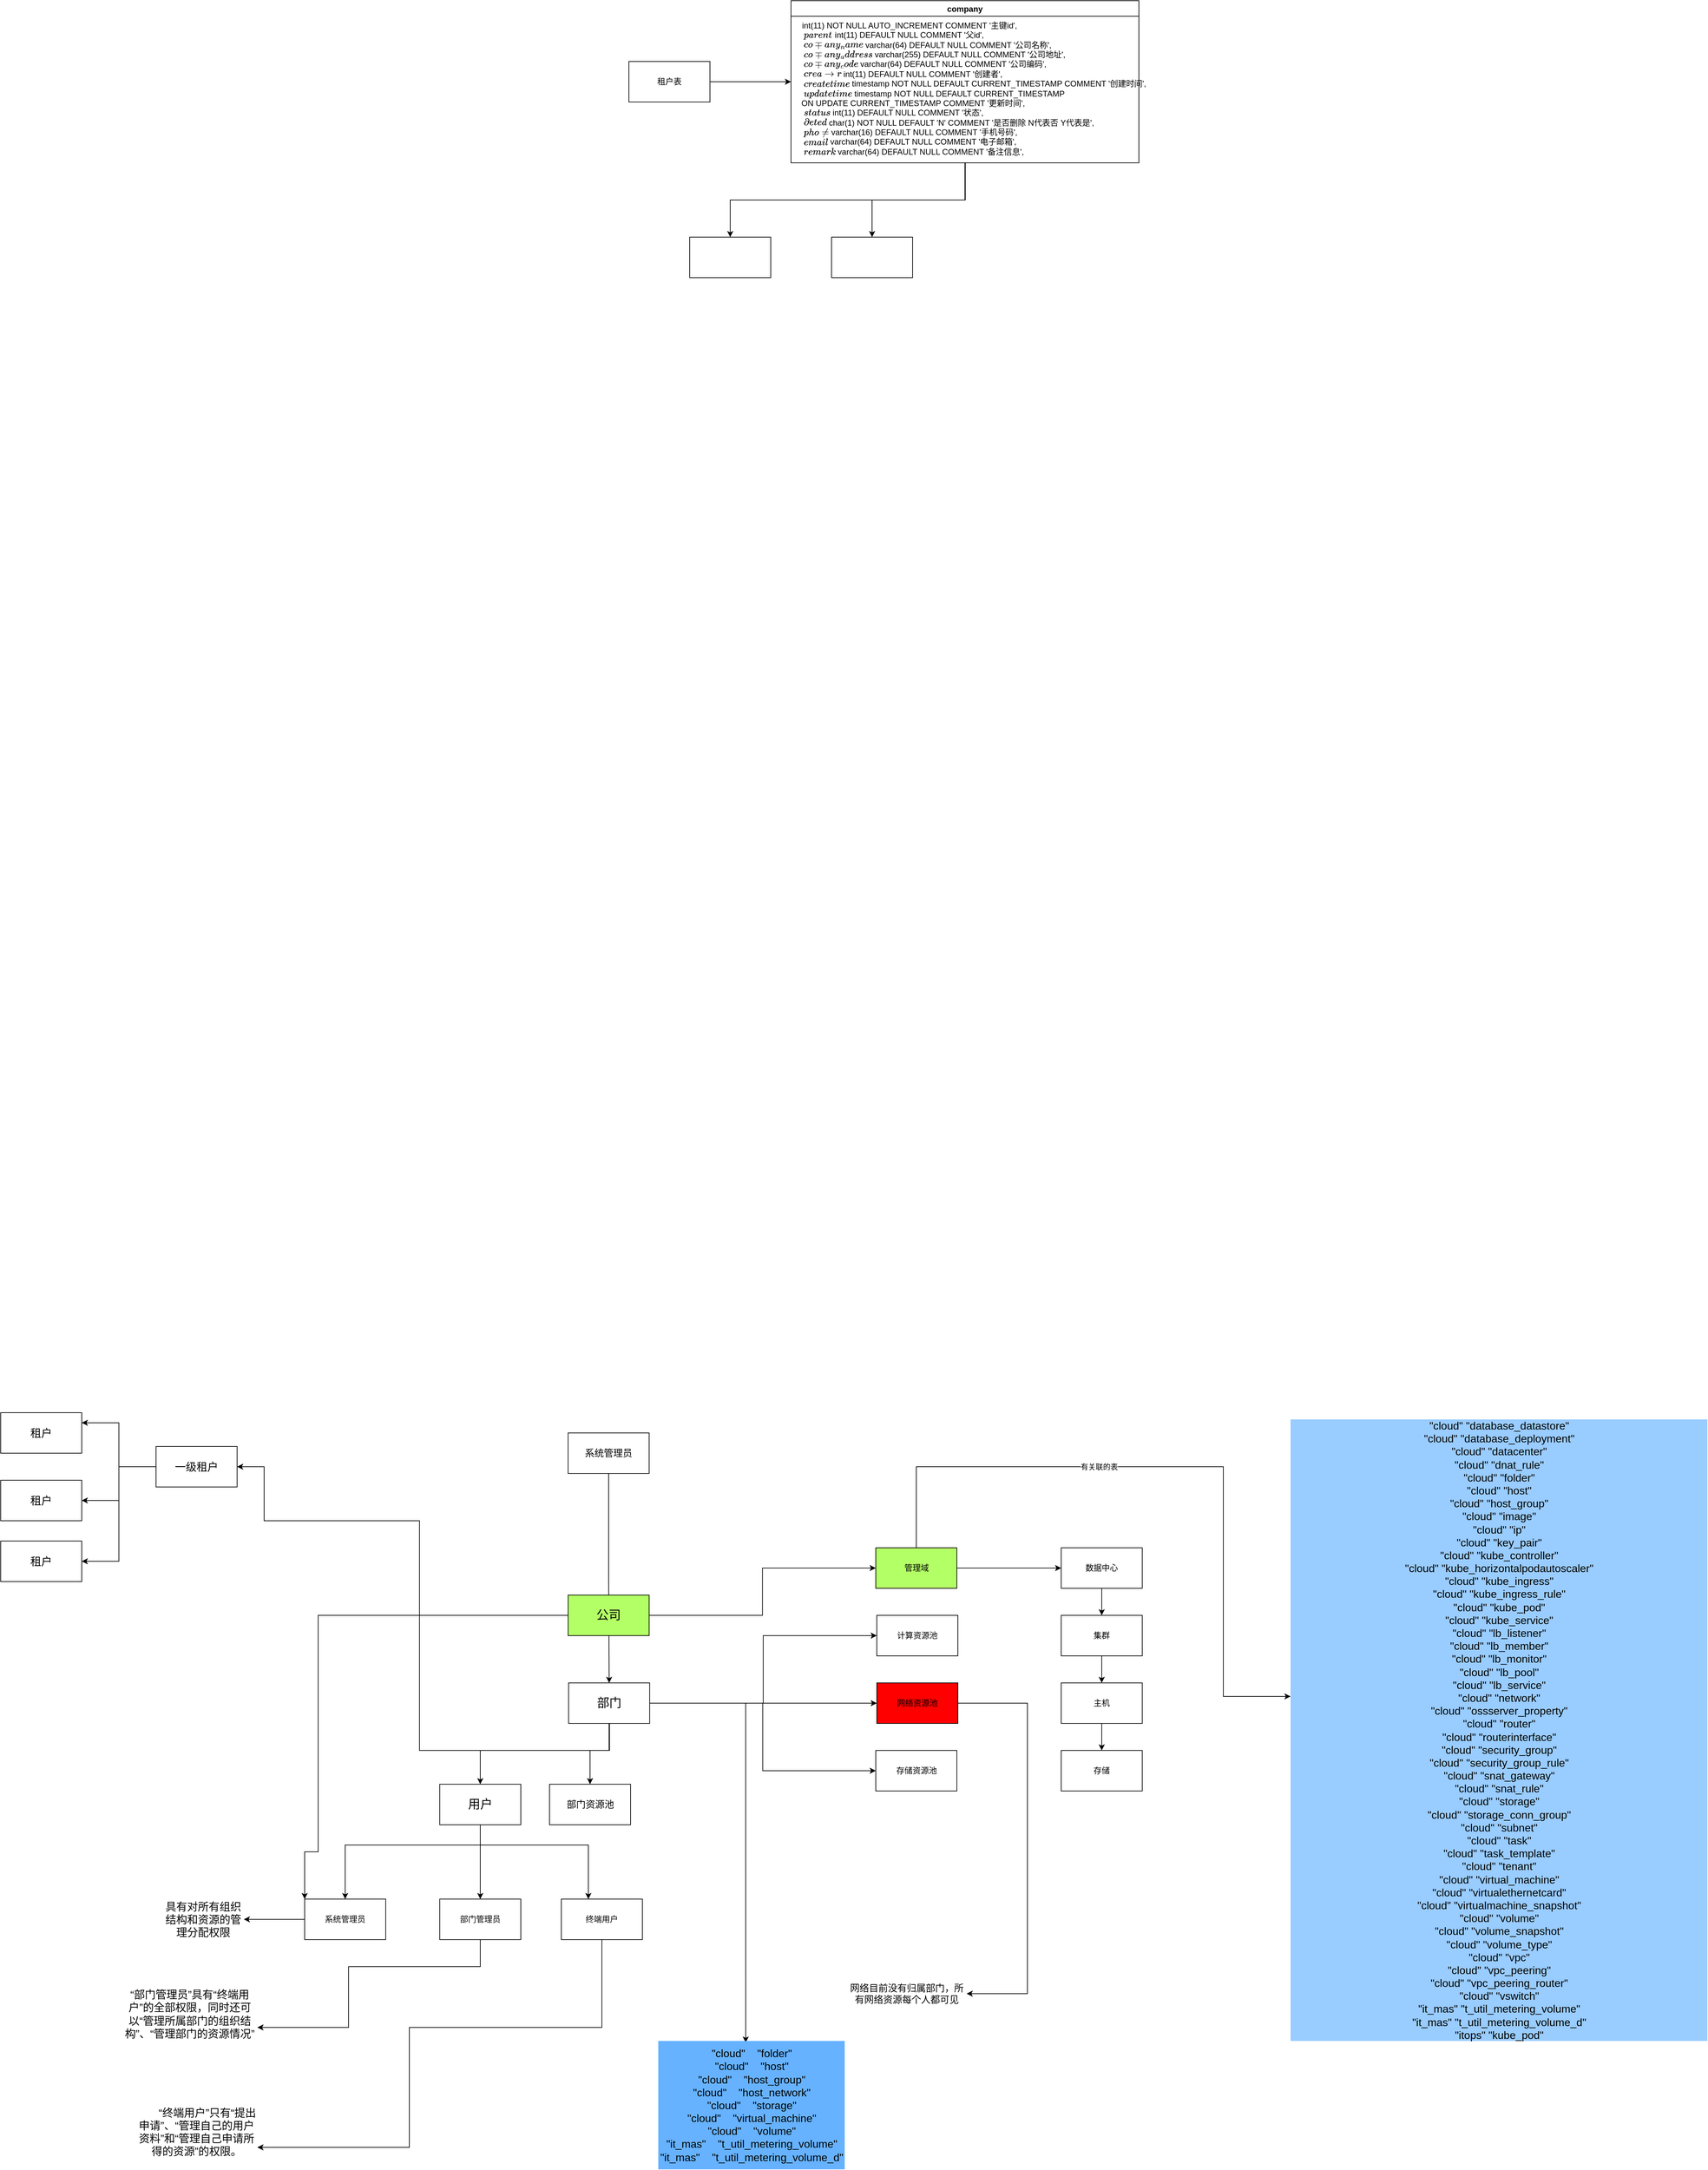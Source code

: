<mxfile version="14.7.0" type="github">
  <diagram id="R2lEEEUBdFMjLlhIrx00" name="Page-1">
    <mxGraphModel dx="1938" dy="468" grid="1" gridSize="10" guides="1" tooltips="1" connect="1" arrows="1" fold="1" page="1" pageScale="1" pageWidth="850" pageHeight="1100" math="0" shadow="0" extFonts="Permanent Marker^https://fonts.googleapis.com/css?family=Permanent+Marker">
      <root>
        <mxCell id="0" />
        <mxCell id="1" parent="0" />
        <mxCell id="pXQBkddNSyyuoPudk7qJ-2" style="edgeStyle=orthogonalEdgeStyle;rounded=0;orthogonalLoop=1;jettySize=auto;html=1;" edge="1" parent="1" source="pXQBkddNSyyuoPudk7qJ-1">
          <mxGeometry relative="1" as="geometry">
            <mxPoint x="330" y="120" as="targetPoint" />
          </mxGeometry>
        </mxCell>
        <mxCell id="pXQBkddNSyyuoPudk7qJ-1" value="租户表" style="rounded=0;whiteSpace=wrap;html=1;" vertex="1" parent="1">
          <mxGeometry x="90" y="90" width="120" height="60" as="geometry" />
        </mxCell>
        <mxCell id="pXQBkddNSyyuoPudk7qJ-8" style="edgeStyle=orthogonalEdgeStyle;rounded=0;orthogonalLoop=1;jettySize=auto;html=1;" edge="1" parent="1" source="pXQBkddNSyyuoPudk7qJ-4" target="pXQBkddNSyyuoPudk7qJ-7">
          <mxGeometry relative="1" as="geometry" />
        </mxCell>
        <mxCell id="pXQBkddNSyyuoPudk7qJ-9" style="edgeStyle=orthogonalEdgeStyle;rounded=0;orthogonalLoop=1;jettySize=auto;html=1;exitX=0.25;exitY=1;exitDx=0;exitDy=0;" edge="1" parent="1" source="pXQBkddNSyyuoPudk7qJ-4" target="pXQBkddNSyyuoPudk7qJ-6">
          <mxGeometry relative="1" as="geometry">
            <Array as="points">
              <mxPoint x="588" y="240" />
              <mxPoint x="588" y="295" />
              <mxPoint x="240" y="295" />
            </Array>
          </mxGeometry>
        </mxCell>
        <mxCell id="pXQBkddNSyyuoPudk7qJ-4" value="company" style="swimlane;" vertex="1" parent="1">
          <mxGeometry x="330" width="515" height="240" as="geometry" />
        </mxCell>
        <mxCell id="pXQBkddNSyyuoPudk7qJ-5" value="&lt;div&gt;`id` int(11) NOT NULL AUTO_INCREMENT COMMENT &#39;主键id&#39;,&lt;/div&gt;&lt;div&gt;&amp;nbsp; `parent_id` int(11) DEFAULT NULL COMMENT &#39;父id&#39;,&lt;/div&gt;&lt;div&gt;&amp;nbsp; `company_name` varchar(64) DEFAULT NULL COMMENT &#39;公司名称&#39;,&lt;/div&gt;&lt;div&gt;&amp;nbsp; `company_address` varchar(255) DEFAULT NULL COMMENT &#39;公司地址&#39;,&lt;/div&gt;&lt;div&gt;&amp;nbsp; `company_code` varchar(64) DEFAULT NULL COMMENT &#39;公司编码&#39;,&lt;/div&gt;&lt;div&gt;&amp;nbsp; `creator` int(11) DEFAULT NULL COMMENT &#39;创建者&#39;,&lt;/div&gt;&lt;div&gt;&amp;nbsp; `createtime` timestamp NOT NULL DEFAULT CURRENT_TIMESTAMP COMMENT &#39;创建时间&#39;,&lt;/div&gt;&lt;div&gt;&amp;nbsp; `updatetime` timestamp NOT NULL DEFAULT CURRENT_TIMESTAMP&lt;/div&gt;&lt;div&gt;&amp;nbsp;ON UPDATE CURRENT_TIMESTAMP COMMENT &#39;更新时间&#39;,&lt;/div&gt;&lt;div&gt;&amp;nbsp; `status` int(11) DEFAULT NULL COMMENT &#39;状态&#39;,&lt;/div&gt;&lt;div&gt;&amp;nbsp; `deleted` char(1) NOT NULL DEFAULT &#39;N&#39; COMMENT &#39;是否删除 N代表否 Y代表是&#39;,&lt;/div&gt;&lt;div&gt;&amp;nbsp; `phone` varchar(16) DEFAULT NULL COMMENT &#39;手机号码&#39;,&lt;/div&gt;&lt;div&gt;&amp;nbsp; `email` varchar(64) DEFAULT NULL COMMENT &#39;电子邮箱&#39;,&lt;/div&gt;&lt;div&gt;&amp;nbsp; `remark` varchar(64) DEFAULT NULL COMMENT &#39;备注信息&#39;,&lt;/div&gt;" style="text;html=1;align=left;verticalAlign=middle;resizable=0;points=[];autosize=1;strokeColor=none;" vertex="1" parent="pXQBkddNSyyuoPudk7qJ-4">
          <mxGeometry x="10" y="30" width="530" height="200" as="geometry" />
        </mxCell>
        <mxCell id="pXQBkddNSyyuoPudk7qJ-6" value="" style="rounded=0;whiteSpace=wrap;html=1;" vertex="1" parent="1">
          <mxGeometry x="180" y="350" width="120" height="60" as="geometry" />
        </mxCell>
        <mxCell id="pXQBkddNSyyuoPudk7qJ-7" value="" style="rounded=0;whiteSpace=wrap;html=1;" vertex="1" parent="1">
          <mxGeometry x="390" y="350" width="120" height="60" as="geometry" />
        </mxCell>
        <mxCell id="pXQBkddNSyyuoPudk7qJ-10" value="" style="edgeStyle=orthogonalEdgeStyle;rounded=0;orthogonalLoop=1;jettySize=auto;html=1;elbow=vertical;" edge="1" parent="1" source="pXQBkddNSyyuoPudk7qJ-17" target="pXQBkddNSyyuoPudk7qJ-21">
          <mxGeometry relative="1" as="geometry">
            <Array as="points">
              <mxPoint x="61" y="2590" />
              <mxPoint x="-130" y="2590" />
            </Array>
          </mxGeometry>
        </mxCell>
        <mxCell id="pXQBkddNSyyuoPudk7qJ-11" style="edgeStyle=orthogonalEdgeStyle;rounded=0;orthogonalLoop=1;jettySize=auto;html=1;entryX=0.5;entryY=0;entryDx=0;entryDy=0;" edge="1" parent="1" source="pXQBkddNSyyuoPudk7qJ-17" target="pXQBkddNSyyuoPudk7qJ-22">
          <mxGeometry relative="1" as="geometry">
            <Array as="points">
              <mxPoint x="61" y="2590" />
              <mxPoint x="32" y="2590" />
            </Array>
          </mxGeometry>
        </mxCell>
        <mxCell id="pXQBkddNSyyuoPudk7qJ-12" style="edgeStyle=orthogonalEdgeStyle;rounded=0;orthogonalLoop=1;jettySize=auto;html=1;" edge="1" parent="1" target="pXQBkddNSyyuoPudk7qJ-23">
          <mxGeometry relative="1" as="geometry">
            <mxPoint x="61.25" y="2550" as="sourcePoint" />
            <Array as="points">
              <mxPoint x="61" y="2590" />
              <mxPoint x="-220" y="2590" />
              <mxPoint x="-220" y="2250" />
              <mxPoint x="-450" y="2250" />
              <mxPoint x="-450" y="2170" />
            </Array>
          </mxGeometry>
        </mxCell>
        <mxCell id="pXQBkddNSyyuoPudk7qJ-13" style="edgeStyle=orthogonalEdgeStyle;rounded=0;orthogonalLoop=1;jettySize=auto;html=1;entryX=0;entryY=0.5;entryDx=0;entryDy=0;" edge="1" parent="1" source="pXQBkddNSyyuoPudk7qJ-17" target="pXQBkddNSyyuoPudk7qJ-30">
          <mxGeometry relative="1" as="geometry" />
        </mxCell>
        <mxCell id="pXQBkddNSyyuoPudk7qJ-14" style="edgeStyle=orthogonalEdgeStyle;rounded=0;orthogonalLoop=1;jettySize=auto;html=1;entryX=0;entryY=0.5;entryDx=0;entryDy=0;" edge="1" parent="1" source="pXQBkddNSyyuoPudk7qJ-17" target="pXQBkddNSyyuoPudk7qJ-32">
          <mxGeometry relative="1" as="geometry" />
        </mxCell>
        <mxCell id="pXQBkddNSyyuoPudk7qJ-15" style="edgeStyle=orthogonalEdgeStyle;rounded=0;orthogonalLoop=1;jettySize=auto;html=1;entryX=0;entryY=0.5;entryDx=0;entryDy=0;" edge="1" parent="1" source="pXQBkddNSyyuoPudk7qJ-17" target="pXQBkddNSyyuoPudk7qJ-33">
          <mxGeometry relative="1" as="geometry" />
        </mxCell>
        <mxCell id="pXQBkddNSyyuoPudk7qJ-16" style="edgeStyle=orthogonalEdgeStyle;rounded=0;orthogonalLoop=1;jettySize=auto;html=1;entryX=0.469;entryY=0.013;entryDx=0;entryDy=0;entryPerimeter=0;" edge="1" parent="1" source="pXQBkddNSyyuoPudk7qJ-17" target="pXQBkddNSyyuoPudk7qJ-55">
          <mxGeometry relative="1" as="geometry" />
        </mxCell>
        <mxCell id="pXQBkddNSyyuoPudk7qJ-17" value="&lt;font style=&quot;font-size: 18px&quot;&gt;部门&lt;/font&gt;" style="rounded=0;whiteSpace=wrap;html=1;" vertex="1" parent="1">
          <mxGeometry x="0.75" y="2490" width="120" height="60" as="geometry" />
        </mxCell>
        <mxCell id="pXQBkddNSyyuoPudk7qJ-18" style="edgeStyle=orthogonalEdgeStyle;rounded=0;orthogonalLoop=1;jettySize=auto;html=1;" edge="1" parent="1" source="pXQBkddNSyyuoPudk7qJ-21" target="pXQBkddNSyyuoPudk7qJ-35">
          <mxGeometry relative="1" as="geometry">
            <Array as="points">
              <mxPoint x="-130" y="2730" />
              <mxPoint x="-330" y="2730" />
            </Array>
          </mxGeometry>
        </mxCell>
        <mxCell id="pXQBkddNSyyuoPudk7qJ-19" style="edgeStyle=orthogonalEdgeStyle;rounded=0;orthogonalLoop=1;jettySize=auto;html=1;" edge="1" parent="1" source="pXQBkddNSyyuoPudk7qJ-21" target="pXQBkddNSyyuoPudk7qJ-37">
          <mxGeometry relative="1" as="geometry" />
        </mxCell>
        <mxCell id="pXQBkddNSyyuoPudk7qJ-20" style="edgeStyle=orthogonalEdgeStyle;rounded=0;orthogonalLoop=1;jettySize=auto;html=1;" edge="1" parent="1" source="pXQBkddNSyyuoPudk7qJ-21" target="pXQBkddNSyyuoPudk7qJ-39">
          <mxGeometry relative="1" as="geometry">
            <Array as="points">
              <mxPoint x="-130" y="2730" />
              <mxPoint x="30" y="2730" />
            </Array>
          </mxGeometry>
        </mxCell>
        <mxCell id="pXQBkddNSyyuoPudk7qJ-21" value="&lt;font style=&quot;font-size: 18px&quot;&gt;用户&lt;/font&gt;" style="rounded=0;whiteSpace=wrap;html=1;" vertex="1" parent="1">
          <mxGeometry x="-190" y="2640" width="120" height="60" as="geometry" />
        </mxCell>
        <mxCell id="pXQBkddNSyyuoPudk7qJ-22" value="&lt;font style=&quot;font-size: 14px&quot;&gt;部门资源池&lt;/font&gt;" style="rounded=0;whiteSpace=wrap;html=1;" vertex="1" parent="1">
          <mxGeometry x="-27.5" y="2640" width="120" height="60" as="geometry" />
        </mxCell>
        <mxCell id="pXQBkddNSyyuoPudk7qJ-63" style="edgeStyle=orthogonalEdgeStyle;rounded=0;orthogonalLoop=1;jettySize=auto;html=1;entryX=1;entryY=0.5;entryDx=0;entryDy=0;" edge="1" parent="1" source="pXQBkddNSyyuoPudk7qJ-23" target="pXQBkddNSyyuoPudk7qJ-59">
          <mxGeometry relative="1" as="geometry" />
        </mxCell>
        <mxCell id="pXQBkddNSyyuoPudk7qJ-64" style="edgeStyle=orthogonalEdgeStyle;rounded=0;orthogonalLoop=1;jettySize=auto;html=1;entryX=1;entryY=0.25;entryDx=0;entryDy=0;" edge="1" parent="1" source="pXQBkddNSyyuoPudk7qJ-23" target="pXQBkddNSyyuoPudk7qJ-62">
          <mxGeometry relative="1" as="geometry" />
        </mxCell>
        <mxCell id="pXQBkddNSyyuoPudk7qJ-65" style="edgeStyle=orthogonalEdgeStyle;rounded=0;orthogonalLoop=1;jettySize=auto;html=1;entryX=1;entryY=0.5;entryDx=0;entryDy=0;" edge="1" parent="1" source="pXQBkddNSyyuoPudk7qJ-23" target="pXQBkddNSyyuoPudk7qJ-56">
          <mxGeometry relative="1" as="geometry" />
        </mxCell>
        <mxCell id="pXQBkddNSyyuoPudk7qJ-23" value="&lt;font size=&quot;3&quot;&gt;一级租户&lt;/font&gt;" style="rounded=0;whiteSpace=wrap;html=1;" vertex="1" parent="1">
          <mxGeometry x="-610" y="2140" width="120" height="60" as="geometry" />
        </mxCell>
        <mxCell id="pXQBkddNSyyuoPudk7qJ-24" value="" style="edgeStyle=orthogonalEdgeStyle;rounded=0;orthogonalLoop=1;jettySize=auto;html=1;" edge="1" parent="1" source="pXQBkddNSyyuoPudk7qJ-25" target="pXQBkddNSyyuoPudk7qJ-17">
          <mxGeometry relative="1" as="geometry" />
        </mxCell>
        <mxCell id="pXQBkddNSyyuoPudk7qJ-25" value="&lt;font style=&quot;font-size: 14px&quot;&gt;系统管理员&lt;/font&gt;" style="rounded=0;whiteSpace=wrap;html=1;" vertex="1" parent="1">
          <mxGeometry y="2120" width="120" height="60" as="geometry" />
        </mxCell>
        <mxCell id="pXQBkddNSyyuoPudk7qJ-26" style="edgeStyle=orthogonalEdgeStyle;rounded=0;orthogonalLoop=1;jettySize=auto;html=1;entryX=0;entryY=0.5;entryDx=0;entryDy=0;" edge="1" parent="1" source="pXQBkddNSyyuoPudk7qJ-29" target="pXQBkddNSyyuoPudk7qJ-47">
          <mxGeometry relative="1" as="geometry" />
        </mxCell>
        <mxCell id="pXQBkddNSyyuoPudk7qJ-27" style="edgeStyle=orthogonalEdgeStyle;rounded=0;orthogonalLoop=1;jettySize=auto;html=1;" edge="1" parent="1" source="pXQBkddNSyyuoPudk7qJ-29" target="pXQBkddNSyyuoPudk7qJ-53">
          <mxGeometry relative="1" as="geometry">
            <Array as="points">
              <mxPoint x="515" y="2170" />
              <mxPoint x="970" y="2170" />
              <mxPoint x="970" y="2510" />
            </Array>
          </mxGeometry>
        </mxCell>
        <mxCell id="pXQBkddNSyyuoPudk7qJ-28" value="有关联的表" style="edgeLabel;html=1;align=center;verticalAlign=middle;resizable=0;points=[];" vertex="1" connectable="0" parent="pXQBkddNSyyuoPudk7qJ-27">
          <mxGeometry x="-0.229" relative="1" as="geometry">
            <mxPoint x="-1" as="offset" />
          </mxGeometry>
        </mxCell>
        <mxCell id="pXQBkddNSyyuoPudk7qJ-29" value="管理域" style="rounded=0;whiteSpace=wrap;html=1;fillColor=#B3FF66;" vertex="1" parent="1">
          <mxGeometry x="455.5" y="2290" width="120" height="60" as="geometry" />
        </mxCell>
        <mxCell id="pXQBkddNSyyuoPudk7qJ-30" value="计算资源池" style="rounded=0;whiteSpace=wrap;html=1;" vertex="1" parent="1">
          <mxGeometry x="457" y="2390" width="120" height="60" as="geometry" />
        </mxCell>
        <mxCell id="pXQBkddNSyyuoPudk7qJ-31" style="edgeStyle=orthogonalEdgeStyle;rounded=0;orthogonalLoop=1;jettySize=auto;html=1;entryX=1;entryY=0.5;entryDx=0;entryDy=0;" edge="1" parent="1" source="pXQBkddNSyyuoPudk7qJ-32" target="pXQBkddNSyyuoPudk7qJ-54">
          <mxGeometry relative="1" as="geometry">
            <mxPoint x="491.0" y="2940" as="targetPoint" />
            <Array as="points">
              <mxPoint x="680" y="2520" />
              <mxPoint x="680" y="2950" />
            </Array>
          </mxGeometry>
        </mxCell>
        <mxCell id="pXQBkddNSyyuoPudk7qJ-32" value="网络资源池" style="rounded=0;whiteSpace=wrap;html=1;fillColor=#FF0000;" vertex="1" parent="1">
          <mxGeometry x="457" y="2490" width="120" height="60" as="geometry" />
        </mxCell>
        <mxCell id="pXQBkddNSyyuoPudk7qJ-33" value="存储资源池" style="rounded=0;whiteSpace=wrap;html=1;" vertex="1" parent="1">
          <mxGeometry x="455.5" y="2590" width="120" height="60" as="geometry" />
        </mxCell>
        <mxCell id="pXQBkddNSyyuoPudk7qJ-34" style="edgeStyle=orthogonalEdgeStyle;rounded=0;orthogonalLoop=1;jettySize=auto;html=1;" edge="1" parent="1" source="pXQBkddNSyyuoPudk7qJ-35" target="pXQBkddNSyyuoPudk7qJ-40">
          <mxGeometry relative="1" as="geometry" />
        </mxCell>
        <mxCell id="pXQBkddNSyyuoPudk7qJ-35" value="系统管理员" style="rounded=0;whiteSpace=wrap;html=1;" vertex="1" parent="1">
          <mxGeometry x="-390" y="2810" width="120" height="60" as="geometry" />
        </mxCell>
        <mxCell id="pXQBkddNSyyuoPudk7qJ-36" style="edgeStyle=orthogonalEdgeStyle;rounded=0;orthogonalLoop=1;jettySize=auto;html=1;entryX=1;entryY=0.75;entryDx=0;entryDy=0;" edge="1" parent="1" source="pXQBkddNSyyuoPudk7qJ-37" target="pXQBkddNSyyuoPudk7qJ-41">
          <mxGeometry relative="1" as="geometry">
            <Array as="points">
              <mxPoint x="-130" y="2910" />
              <mxPoint x="-325" y="2910" />
              <mxPoint x="-325" y="3000" />
            </Array>
          </mxGeometry>
        </mxCell>
        <mxCell id="pXQBkddNSyyuoPudk7qJ-37" value="部门管理员" style="rounded=0;whiteSpace=wrap;html=1;" vertex="1" parent="1">
          <mxGeometry x="-190" y="2810" width="120" height="60" as="geometry" />
        </mxCell>
        <mxCell id="pXQBkddNSyyuoPudk7qJ-38" style="edgeStyle=orthogonalEdgeStyle;rounded=0;orthogonalLoop=1;jettySize=auto;html=1;entryX=1;entryY=0.75;entryDx=0;entryDy=0;" edge="1" parent="1" source="pXQBkddNSyyuoPudk7qJ-39" target="pXQBkddNSyyuoPudk7qJ-42">
          <mxGeometry relative="1" as="geometry">
            <Array as="points">
              <mxPoint x="50" y="3000" />
              <mxPoint x="-235" y="3000" />
              <mxPoint x="-235" y="3177" />
            </Array>
          </mxGeometry>
        </mxCell>
        <mxCell id="pXQBkddNSyyuoPudk7qJ-39" value="终端用户" style="rounded=0;whiteSpace=wrap;html=1;" vertex="1" parent="1">
          <mxGeometry x="-10" y="2810" width="120" height="60" as="geometry" />
        </mxCell>
        <mxCell id="pXQBkddNSyyuoPudk7qJ-40" value="&lt;span style=&quot;font-size: 12.0pt&quot;&gt;具有对所有组织结构和资源的管理分配权限&lt;/span&gt;" style="text;html=1;strokeColor=none;fillColor=none;align=center;verticalAlign=middle;whiteSpace=wrap;rounded=0;" vertex="1" parent="1">
          <mxGeometry x="-600" y="2820" width="120" height="40" as="geometry" />
        </mxCell>
        <mxCell id="pXQBkddNSyyuoPudk7qJ-41" value="&lt;span style=&quot;font-size: 12.0pt&quot;&gt;“部门管理员”具有“终端用户”的全部权限，同时还可以“管理所属部门的组织结构”、“管理部门的资源情况”&lt;/span&gt;" style="text;html=1;strokeColor=none;fillColor=none;align=center;verticalAlign=middle;whiteSpace=wrap;rounded=0;" vertex="1" parent="1">
          <mxGeometry x="-660" y="2940" width="200" height="80" as="geometry" />
        </mxCell>
        <mxCell id="pXQBkddNSyyuoPudk7qJ-42" value="&lt;p class=&quot;MsoNormal&quot; style=&quot;text-indent: 24.0pt ; line-height: 150%&quot;&gt;&lt;span&gt;&lt;font style=&quot;font-size: 16px&quot;&gt;“终端用户”只有“提出申请”、“管理自己的用户资料”和“管理自己申请所得的资源”的权限。&lt;/font&gt;&lt;/span&gt;&lt;span lang=&quot;EN-US&quot;&gt;&lt;/span&gt;&lt;/p&gt;" style="text;html=1;strokeColor=none;fillColor=none;align=center;verticalAlign=middle;whiteSpace=wrap;rounded=0;" vertex="1" parent="1">
          <mxGeometry x="-640" y="3110" width="180" height="90" as="geometry" />
        </mxCell>
        <mxCell id="pXQBkddNSyyuoPudk7qJ-43" style="edgeStyle=orthogonalEdgeStyle;rounded=0;orthogonalLoop=1;jettySize=auto;html=1;entryX=0;entryY=0.5;entryDx=0;entryDy=0;" edge="1" parent="1" source="pXQBkddNSyyuoPudk7qJ-45" target="pXQBkddNSyyuoPudk7qJ-29">
          <mxGeometry relative="1" as="geometry" />
        </mxCell>
        <mxCell id="pXQBkddNSyyuoPudk7qJ-44" style="edgeStyle=orthogonalEdgeStyle;rounded=0;orthogonalLoop=1;jettySize=auto;html=1;" edge="1" parent="1" source="pXQBkddNSyyuoPudk7qJ-45">
          <mxGeometry relative="1" as="geometry">
            <mxPoint x="-390" y="2810" as="targetPoint" />
            <Array as="points">
              <mxPoint x="-370" y="2390" />
              <mxPoint x="-370" y="2740" />
              <mxPoint x="-390" y="2740" />
              <mxPoint x="-390" y="2806" />
            </Array>
          </mxGeometry>
        </mxCell>
        <mxCell id="pXQBkddNSyyuoPudk7qJ-45" value="&lt;font style=&quot;font-size: 18px&quot;&gt;公司&lt;/font&gt;" style="rounded=0;whiteSpace=wrap;html=1;fillColor=#B3FF66;" vertex="1" parent="1">
          <mxGeometry y="2360" width="120" height="60" as="geometry" />
        </mxCell>
        <mxCell id="pXQBkddNSyyuoPudk7qJ-46" style="edgeStyle=orthogonalEdgeStyle;rounded=0;orthogonalLoop=1;jettySize=auto;html=1;entryX=0.5;entryY=0;entryDx=0;entryDy=0;" edge="1" parent="1" source="pXQBkddNSyyuoPudk7qJ-47" target="pXQBkddNSyyuoPudk7qJ-49">
          <mxGeometry relative="1" as="geometry" />
        </mxCell>
        <mxCell id="pXQBkddNSyyuoPudk7qJ-47" value="数据中心" style="rounded=0;whiteSpace=wrap;html=1;fillColor=#FFFFFF;" vertex="1" parent="1">
          <mxGeometry x="730" y="2290" width="120" height="60" as="geometry" />
        </mxCell>
        <mxCell id="pXQBkddNSyyuoPudk7qJ-48" style="edgeStyle=orthogonalEdgeStyle;rounded=0;orthogonalLoop=1;jettySize=auto;html=1;entryX=0.5;entryY=0;entryDx=0;entryDy=0;" edge="1" parent="1" source="pXQBkddNSyyuoPudk7qJ-49" target="pXQBkddNSyyuoPudk7qJ-51">
          <mxGeometry relative="1" as="geometry" />
        </mxCell>
        <mxCell id="pXQBkddNSyyuoPudk7qJ-49" value="集群" style="rounded=0;whiteSpace=wrap;html=1;fillColor=#FFFFFF;" vertex="1" parent="1">
          <mxGeometry x="730" y="2390" width="120" height="60" as="geometry" />
        </mxCell>
        <mxCell id="pXQBkddNSyyuoPudk7qJ-50" style="edgeStyle=orthogonalEdgeStyle;rounded=0;orthogonalLoop=1;jettySize=auto;html=1;entryX=0.5;entryY=0;entryDx=0;entryDy=0;" edge="1" parent="1" source="pXQBkddNSyyuoPudk7qJ-51" target="pXQBkddNSyyuoPudk7qJ-52">
          <mxGeometry relative="1" as="geometry" />
        </mxCell>
        <mxCell id="pXQBkddNSyyuoPudk7qJ-51" value="主机" style="rounded=0;whiteSpace=wrap;html=1;fillColor=#FFFFFF;" vertex="1" parent="1">
          <mxGeometry x="730" y="2490" width="120" height="60" as="geometry" />
        </mxCell>
        <mxCell id="pXQBkddNSyyuoPudk7qJ-52" value="存储" style="rounded=0;whiteSpace=wrap;html=1;fillColor=#FFFFFF;" vertex="1" parent="1">
          <mxGeometry x="730" y="2590" width="120" height="60" as="geometry" />
        </mxCell>
        <mxCell id="pXQBkddNSyyuoPudk7qJ-53" value="&lt;div&gt;&lt;span style=&quot;font-size: medium&quot;&gt;&quot;cloud&quot;&lt;/span&gt;&lt;span style=&quot;font-size: medium&quot;&gt; &lt;/span&gt;&lt;span style=&quot;font-size: medium&quot;&gt;&quot;database_datastore&quot;&lt;/span&gt;&lt;br&gt;&lt;/div&gt;&lt;div&gt;&lt;font size=&quot;3&quot;&gt;&quot;cloud&quot;&lt;span&gt; &lt;/span&gt;&quot;database_deployment&quot;&lt;/font&gt;&lt;/div&gt;&lt;div&gt;&lt;font size=&quot;3&quot;&gt;&quot;cloud&quot;&lt;span&gt; &lt;/span&gt;&quot;datacenter&quot;&lt;/font&gt;&lt;/div&gt;&lt;div&gt;&lt;font size=&quot;3&quot;&gt;&quot;cloud&quot;&lt;span&gt; &lt;/span&gt;&quot;dnat_rule&quot;&lt;/font&gt;&lt;/div&gt;&lt;div&gt;&lt;font size=&quot;3&quot;&gt;&quot;cloud&quot;&lt;span&gt; &lt;/span&gt;&quot;folder&quot;&lt;/font&gt;&lt;/div&gt;&lt;div&gt;&lt;font size=&quot;3&quot;&gt;&quot;cloud&quot;&lt;span&gt; &lt;/span&gt;&quot;host&quot;&lt;/font&gt;&lt;/div&gt;&lt;div&gt;&lt;font size=&quot;3&quot;&gt;&quot;cloud&quot;&lt;span&gt; &lt;/span&gt;&quot;host_group&quot;&lt;/font&gt;&lt;/div&gt;&lt;div&gt;&lt;font size=&quot;3&quot;&gt;&quot;cloud&quot;&lt;span&gt; &lt;/span&gt;&quot;image&quot;&lt;/font&gt;&lt;/div&gt;&lt;div&gt;&lt;font size=&quot;3&quot;&gt;&quot;cloud&quot;&lt;span&gt; &lt;/span&gt;&quot;ip&quot;&lt;/font&gt;&lt;/div&gt;&lt;div&gt;&lt;font size=&quot;3&quot;&gt;&quot;cloud&quot;&lt;span&gt; &lt;/span&gt;&quot;key_pair&quot;&lt;/font&gt;&lt;/div&gt;&lt;div&gt;&lt;font size=&quot;3&quot;&gt;&quot;cloud&quot;&lt;span&gt; &lt;/span&gt;&quot;kube_controller&quot;&lt;/font&gt;&lt;/div&gt;&lt;div&gt;&lt;font size=&quot;3&quot;&gt;&quot;cloud&quot;&lt;span&gt; &lt;/span&gt;&quot;kube_horizontalpodautoscaler&quot;&lt;/font&gt;&lt;/div&gt;&lt;div&gt;&lt;font size=&quot;3&quot;&gt;&quot;cloud&quot;&lt;span&gt; &lt;/span&gt;&quot;kube_ingress&quot;&lt;/font&gt;&lt;/div&gt;&lt;div&gt;&lt;font size=&quot;3&quot;&gt;&quot;cloud&quot;&lt;span&gt; &lt;/span&gt;&quot;kube_ingress_rule&quot;&lt;/font&gt;&lt;/div&gt;&lt;div&gt;&lt;font size=&quot;3&quot;&gt;&quot;cloud&quot;&lt;span&gt; &lt;/span&gt;&quot;kube_pod&quot;&lt;/font&gt;&lt;/div&gt;&lt;div&gt;&lt;font size=&quot;3&quot;&gt;&quot;cloud&quot;&lt;span&gt; &lt;/span&gt;&quot;kube_service&quot;&lt;/font&gt;&lt;/div&gt;&lt;div&gt;&lt;font size=&quot;3&quot;&gt;&quot;cloud&quot;&lt;span&gt; &lt;/span&gt;&quot;lb_listener&quot;&lt;/font&gt;&lt;/div&gt;&lt;div&gt;&lt;font size=&quot;3&quot;&gt;&quot;cloud&quot;&lt;span&gt; &lt;/span&gt;&quot;lb_member&quot;&lt;/font&gt;&lt;/div&gt;&lt;div&gt;&lt;font size=&quot;3&quot;&gt;&quot;cloud&quot;&lt;span&gt; &lt;/span&gt;&quot;lb_monitor&quot;&lt;/font&gt;&lt;/div&gt;&lt;div&gt;&lt;font size=&quot;3&quot;&gt;&quot;cloud&quot;&lt;span&gt; &lt;/span&gt;&quot;lb_pool&quot;&lt;/font&gt;&lt;/div&gt;&lt;div&gt;&lt;font size=&quot;3&quot;&gt;&quot;cloud&quot;&lt;span&gt; &lt;/span&gt;&quot;lb_service&quot;&lt;/font&gt;&lt;/div&gt;&lt;div&gt;&lt;font size=&quot;3&quot;&gt;&quot;cloud&quot;&lt;span&gt; &lt;/span&gt;&quot;network&quot;&lt;/font&gt;&lt;/div&gt;&lt;div&gt;&lt;font size=&quot;3&quot;&gt;&quot;cloud&quot;&lt;span&gt; &lt;/span&gt;&quot;ossserver_property&quot;&lt;/font&gt;&lt;/div&gt;&lt;div&gt;&lt;font size=&quot;3&quot;&gt;&quot;cloud&quot;&lt;span&gt; &lt;/span&gt;&quot;router&quot;&lt;/font&gt;&lt;/div&gt;&lt;div&gt;&lt;font size=&quot;3&quot;&gt;&quot;cloud&quot;&lt;span&gt; &lt;/span&gt;&quot;routerinterface&quot;&lt;/font&gt;&lt;/div&gt;&lt;div&gt;&lt;font size=&quot;3&quot;&gt;&quot;cloud&quot;&lt;span&gt; &lt;/span&gt;&quot;security_group&quot;&lt;/font&gt;&lt;/div&gt;&lt;div&gt;&lt;font size=&quot;3&quot;&gt;&quot;cloud&quot;&lt;span&gt; &lt;/span&gt;&quot;security_group_rule&quot;&lt;/font&gt;&lt;/div&gt;&lt;div&gt;&lt;font size=&quot;3&quot;&gt;&quot;cloud&quot;&lt;span&gt; &lt;/span&gt;&quot;snat_gateway&quot;&lt;/font&gt;&lt;/div&gt;&lt;div&gt;&lt;font size=&quot;3&quot;&gt;&quot;cloud&quot;&lt;span&gt; &lt;/span&gt;&quot;snat_rule&quot;&lt;/font&gt;&lt;/div&gt;&lt;div&gt;&lt;font size=&quot;3&quot;&gt;&quot;cloud&quot;&lt;span&gt; &lt;/span&gt;&quot;storage&quot;&lt;/font&gt;&lt;/div&gt;&lt;div&gt;&lt;font size=&quot;3&quot;&gt;&quot;cloud&quot;&lt;span&gt; &lt;/span&gt;&quot;storage_conn_group&quot;&lt;/font&gt;&lt;/div&gt;&lt;div&gt;&lt;font size=&quot;3&quot;&gt;&quot;cloud&quot;&lt;span&gt; &lt;/span&gt;&quot;subnet&quot;&lt;/font&gt;&lt;/div&gt;&lt;div&gt;&lt;font size=&quot;3&quot;&gt;&quot;cloud&quot;&lt;span&gt; &lt;/span&gt;&quot;task&quot;&lt;/font&gt;&lt;/div&gt;&lt;div&gt;&lt;font size=&quot;3&quot;&gt;&quot;cloud&quot;&lt;span&gt; &lt;/span&gt;&quot;task_template&quot;&lt;/font&gt;&lt;/div&gt;&lt;div&gt;&lt;font size=&quot;3&quot;&gt;&quot;cloud&quot;&lt;span&gt; &lt;/span&gt;&quot;tenant&quot;&lt;/font&gt;&lt;/div&gt;&lt;div&gt;&lt;font size=&quot;3&quot;&gt;&quot;cloud&quot;&lt;span&gt; &lt;/span&gt;&quot;virtual_machine&quot;&lt;/font&gt;&lt;/div&gt;&lt;div&gt;&lt;font size=&quot;3&quot;&gt;&quot;cloud&quot;&lt;span&gt; &lt;/span&gt;&quot;virtualethernetcard&quot;&lt;/font&gt;&lt;/div&gt;&lt;div&gt;&lt;font size=&quot;3&quot;&gt;&quot;cloud&quot;&lt;span&gt; &lt;/span&gt;&quot;virtualmachine_snapshot&quot;&lt;/font&gt;&lt;/div&gt;&lt;div&gt;&lt;font size=&quot;3&quot;&gt;&quot;cloud&quot;&lt;span&gt; &lt;/span&gt;&quot;volume&quot;&lt;/font&gt;&lt;/div&gt;&lt;div&gt;&lt;font size=&quot;3&quot;&gt;&quot;cloud&quot;&lt;span&gt; &lt;/span&gt;&quot;volume_snapshot&quot;&lt;/font&gt;&lt;/div&gt;&lt;div&gt;&lt;font size=&quot;3&quot;&gt;&quot;cloud&quot;&lt;span&gt; &lt;/span&gt;&quot;volume_type&quot;&lt;/font&gt;&lt;/div&gt;&lt;div&gt;&lt;font size=&quot;3&quot;&gt;&quot;cloud&quot;&lt;span&gt; &lt;/span&gt;&quot;vpc&quot;&lt;/font&gt;&lt;/div&gt;&lt;div&gt;&lt;font size=&quot;3&quot;&gt;&quot;cloud&quot;&lt;span&gt; &lt;/span&gt;&quot;vpc_peering&quot;&lt;/font&gt;&lt;/div&gt;&lt;div&gt;&lt;font size=&quot;3&quot;&gt;&quot;cloud&quot;&lt;span&gt; &lt;/span&gt;&quot;vpc_peering_router&quot;&lt;/font&gt;&lt;/div&gt;&lt;div&gt;&lt;font size=&quot;3&quot;&gt;&quot;cloud&quot;&lt;span&gt; &lt;/span&gt;&quot;vswitch&quot;&lt;/font&gt;&lt;/div&gt;&lt;div&gt;&lt;font size=&quot;3&quot;&gt;&quot;it_mas&quot;&lt;span&gt; &lt;/span&gt;&quot;t_util_metering_volume&quot;&lt;/font&gt;&lt;/div&gt;&lt;div&gt;&lt;font size=&quot;3&quot;&gt;&quot;it_mas&quot;&lt;span&gt; &lt;/span&gt;&quot;t_util_metering_volume_d&quot;&lt;/font&gt;&lt;/div&gt;&lt;div&gt;&lt;font size=&quot;3&quot;&gt;&quot;itops&quot; &quot;kube_pod&quot;&lt;/font&gt;&lt;/div&gt;" style="text;html=1;strokeColor=none;fillColor=#99CCFF;align=center;verticalAlign=middle;whiteSpace=wrap;rounded=0;" vertex="1" parent="1">
          <mxGeometry x="1069.5" y="2100" width="617" height="920" as="geometry" />
        </mxCell>
        <mxCell id="pXQBkddNSyyuoPudk7qJ-54" value="&lt;font style=&quot;font-size: 14px&quot;&gt;网络目前没有归属部门，所有网络资源每个人都可见&lt;/font&gt;" style="text;html=1;strokeColor=none;fillColor=none;align=center;verticalAlign=middle;whiteSpace=wrap;rounded=0;" vertex="1" parent="1">
          <mxGeometry x="413" y="2940" width="177" height="20" as="geometry" />
        </mxCell>
        <mxCell id="pXQBkddNSyyuoPudk7qJ-55" value="&lt;div&gt;&lt;span style=&quot;font-size: medium&quot;&gt;&quot;cloud&quot;&amp;nbsp;&amp;nbsp;&amp;nbsp;&amp;nbsp;&quot;folder&quot;&lt;/span&gt;&lt;br&gt;&lt;/div&gt;&lt;div&gt;&lt;font size=&quot;3&quot;&gt;&quot;cloud&quot;&amp;nbsp;&amp;nbsp;&amp;nbsp;&amp;nbsp;&quot;host&quot;&lt;/font&gt;&lt;/div&gt;&lt;div&gt;&lt;font size=&quot;3&quot;&gt;&quot;cloud&quot;&amp;nbsp;&amp;nbsp;&amp;nbsp;&amp;nbsp;&quot;host_group&quot;&lt;/font&gt;&lt;/div&gt;&lt;div&gt;&lt;font size=&quot;3&quot;&gt;&quot;cloud&quot;&amp;nbsp;&amp;nbsp;&amp;nbsp;&amp;nbsp;&quot;host_network&quot;&lt;/font&gt;&lt;/div&gt;&lt;div&gt;&lt;font size=&quot;3&quot;&gt;&quot;cloud&quot;&amp;nbsp;&amp;nbsp;&amp;nbsp;&amp;nbsp;&quot;storage&quot;&lt;/font&gt;&lt;/div&gt;&lt;div&gt;&lt;font size=&quot;3&quot;&gt;&quot;cloud&quot;&amp;nbsp;&amp;nbsp;&amp;nbsp;&amp;nbsp;&quot;virtual_machine&quot;&lt;/font&gt;&lt;/div&gt;&lt;div&gt;&lt;font size=&quot;3&quot;&gt;&quot;cloud&quot;&amp;nbsp;&amp;nbsp;&amp;nbsp;&amp;nbsp;&quot;volume&quot;&lt;/font&gt;&lt;/div&gt;&lt;div&gt;&lt;font size=&quot;3&quot;&gt;&quot;it_mas&quot;&amp;nbsp;&amp;nbsp;&amp;nbsp;&amp;nbsp;&quot;t_util_metering_volume&quot;&lt;/font&gt;&lt;/div&gt;&lt;div&gt;&lt;font size=&quot;3&quot;&gt;&quot;it_mas&quot;&amp;nbsp;&amp;nbsp;&amp;nbsp;&amp;nbsp;&quot;t_util_metering_volume_d&quot;&lt;/font&gt;&lt;/div&gt;" style="text;html=1;strokeColor=none;fillColor=#66B2FF;align=center;verticalAlign=middle;whiteSpace=wrap;rounded=0;" vertex="1" parent="1">
          <mxGeometry x="133.5" y="3020" width="276" height="190" as="geometry" />
        </mxCell>
        <mxCell id="pXQBkddNSyyuoPudk7qJ-56" value="&lt;font size=&quot;3&quot;&gt;租户&lt;/font&gt;" style="rounded=0;whiteSpace=wrap;html=1;" vertex="1" parent="1">
          <mxGeometry x="-840" y="2280" width="120" height="60" as="geometry" />
        </mxCell>
        <mxCell id="pXQBkddNSyyuoPudk7qJ-59" value="&lt;font size=&quot;3&quot;&gt;租户&lt;/font&gt;" style="rounded=0;whiteSpace=wrap;html=1;" vertex="1" parent="1">
          <mxGeometry x="-840" y="2190" width="120" height="60" as="geometry" />
        </mxCell>
        <mxCell id="pXQBkddNSyyuoPudk7qJ-62" value="&lt;font size=&quot;3&quot;&gt;租户&lt;/font&gt;" style="rounded=0;whiteSpace=wrap;html=1;" vertex="1" parent="1">
          <mxGeometry x="-840" y="2090" width="120" height="60" as="geometry" />
        </mxCell>
      </root>
    </mxGraphModel>
  </diagram>
</mxfile>
